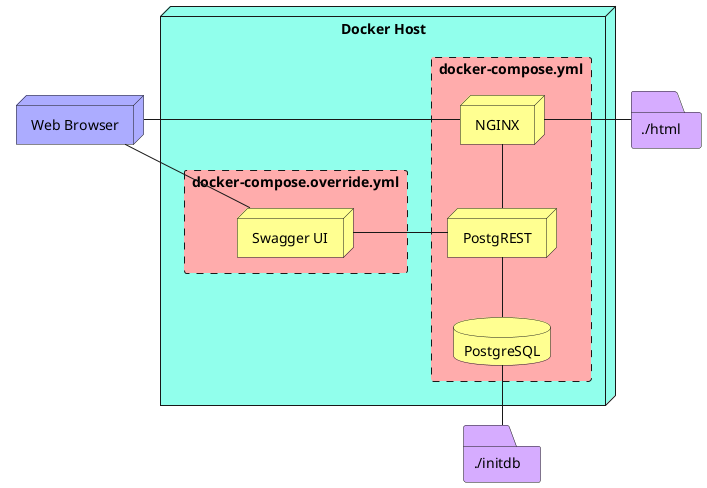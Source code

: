 @startuml

skinparam rectangle {
    BorderStyle dashed
    BackgroundColor #FFACAC
}

skinparam node {
    BackgroundColor #FFFF91
}

skinparam folder {
    BackgroundColor #D6ACFF
}

node "Web Browser" as client #ACACFF

node "Docker Host" as docker_host #91FFEC {
    rectangle "docker-compose.yml" as docker_compose_yml {
        database "PostgreSQL" as postgres #FFFF91
        node "PostgREST" as postgrest
        node "NGINX" as nginx
    }

    rectangle "docker-compose.override.yml" as docker_compose_override_yml {
        node "Swagger UI" as swagger_ui
    }
}

folder "./html" as html
folder "./initdb" as initdb

client -right- nginx
client -right- swagger_ui

nginx -- postgrest
postgrest -- postgres

postgrest -left- swagger_ui

nginx -right- html
postgres -- initdb

@enduml